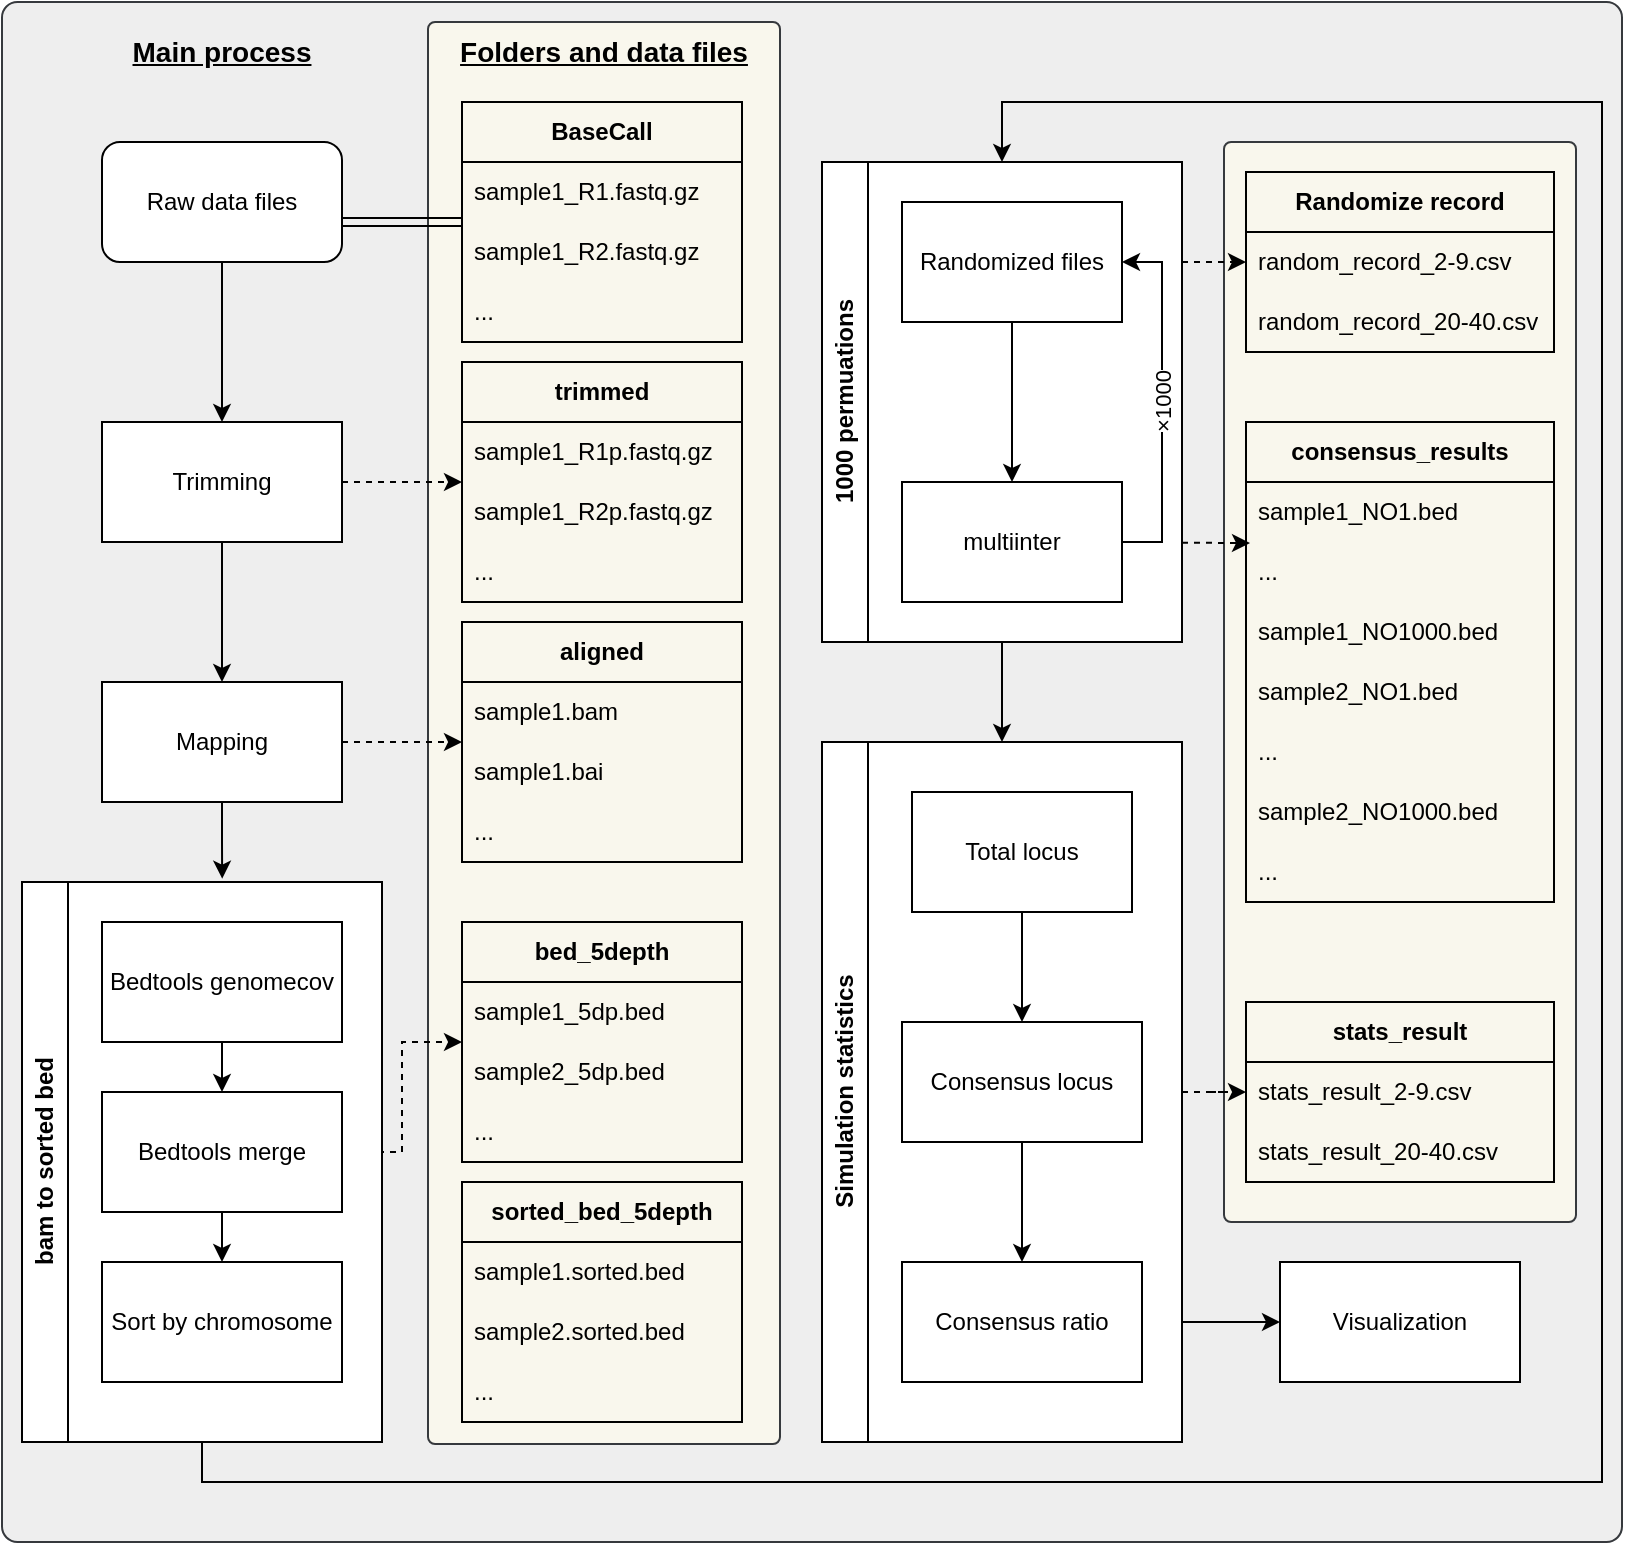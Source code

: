<mxfile version="21.6.1" type="github">
  <diagram id="C5RBs43oDa-KdzZeNtuy" name="Page-1">
    <mxGraphModel dx="1307" dy="827" grid="1" gridSize="10" guides="1" tooltips="1" connect="1" arrows="1" fold="1" page="1" pageScale="1" pageWidth="827" pageHeight="1169" background="none" math="0" shadow="0">
      <root>
        <mxCell id="WIyWlLk6GJQsqaUBKTNV-0" />
        <mxCell id="WIyWlLk6GJQsqaUBKTNV-1" parent="WIyWlLk6GJQsqaUBKTNV-0" />
        <mxCell id="JyEU8DMdAa8NP0480Imh-150" value="&lt;blockquote style=&quot;margin: 0 0 0 40px; border: none; padding: 0px;&quot;&gt;&lt;br&gt;&lt;/blockquote&gt;" style="rounded=1;whiteSpace=wrap;html=1;arcSize=1;fillColor=#eeeeee;strokeColor=#36393d;verticalAlign=top;align=left;fontStyle=1;fontSize=14;" vertex="1" parent="WIyWlLk6GJQsqaUBKTNV-1">
          <mxGeometry x="10" y="10" width="810" height="770" as="geometry" />
        </mxCell>
        <mxCell id="JyEU8DMdAa8NP0480Imh-147" value="&lt;font style=&quot;font-size: 14px;&quot;&gt;&lt;u style=&quot;font-size: 14px;&quot;&gt;Folders and data files&lt;/u&gt;&lt;/font&gt;" style="rounded=1;whiteSpace=wrap;html=1;fillStyle=auto;shadow=0;glass=0;arcSize=2;align=center;horizontal=1;verticalAlign=top;fontStyle=1;fontSize=14;fillOpacity=100;fillColor=#f9f7ed;strokeColor=#36393d;" vertex="1" parent="WIyWlLk6GJQsqaUBKTNV-1">
          <mxGeometry x="223" y="20" width="176" height="711" as="geometry" />
        </mxCell>
        <mxCell id="JyEU8DMdAa8NP0480Imh-148" style="edgeStyle=orthogonalEdgeStyle;rounded=0;orthogonalLoop=1;jettySize=auto;html=1;dashed=1;" edge="1" parent="WIyWlLk6GJQsqaUBKTNV-1" source="JyEU8DMdAa8NP0480Imh-4" target="JyEU8DMdAa8NP0480Imh-57">
          <mxGeometry relative="1" as="geometry" />
        </mxCell>
        <mxCell id="JyEU8DMdAa8NP0480Imh-98" value="bam to sorted bed" style="swimlane;whiteSpace=wrap;html=1;rotation=-90;fillColor=#FFFFFF;swimlaneFillColor=#FFFFFF;" vertex="1" parent="WIyWlLk6GJQsqaUBKTNV-1">
          <mxGeometry x="-30" y="500" width="280" height="180" as="geometry" />
        </mxCell>
        <mxCell id="JyEU8DMdAa8NP0480Imh-132" value="" style="rounded=1;whiteSpace=wrap;html=1;fillColor=#f9f7ed;strokeColor=#36393d;fillStyle=auto;arcSize=2;fillOpacity=100;" vertex="1" parent="WIyWlLk6GJQsqaUBKTNV-1">
          <mxGeometry x="621" y="80" width="176" height="540" as="geometry" />
        </mxCell>
        <mxCell id="JyEU8DMdAa8NP0480Imh-130" value="" style="endArrow=classic;html=1;rounded=0;endFill=1;entryX=0.013;entryY=0.017;entryDx=0;entryDy=0;entryPerimeter=0;dashed=1;" edge="1" parent="WIyWlLk6GJQsqaUBKTNV-1" source="JyEU8DMdAa8NP0480Imh-17" target="JyEU8DMdAa8NP0480Imh-71">
          <mxGeometry width="50" height="50" relative="1" as="geometry">
            <mxPoint x="556" y="350" as="sourcePoint" />
            <mxPoint x="616" y="300" as="targetPoint" />
          </mxGeometry>
        </mxCell>
        <mxCell id="JyEU8DMdAa8NP0480Imh-129" value="" style="endArrow=classic;html=1;rounded=0;exitX=1;exitY=0.5;exitDx=0;exitDy=0;endFill=1;dashed=1;" edge="1" parent="WIyWlLk6GJQsqaUBKTNV-1" source="JyEU8DMdAa8NP0480Imh-7" target="JyEU8DMdAa8NP0480Imh-13">
          <mxGeometry width="50" height="50" relative="1" as="geometry">
            <mxPoint x="606" y="140" as="sourcePoint" />
            <mxPoint x="446" y="370" as="targetPoint" />
          </mxGeometry>
        </mxCell>
        <mxCell id="JyEU8DMdAa8NP0480Imh-86" style="edgeStyle=orthogonalEdgeStyle;rounded=0;orthogonalLoop=1;jettySize=auto;html=1;shape=link;" edge="1" parent="WIyWlLk6GJQsqaUBKTNV-1" source="WIyWlLk6GJQsqaUBKTNV-3" target="JyEU8DMdAa8NP0480Imh-40">
          <mxGeometry relative="1" as="geometry">
            <Array as="points">
              <mxPoint x="200" y="120" />
              <mxPoint x="200" y="120" />
            </Array>
          </mxGeometry>
        </mxCell>
        <mxCell id="JyEU8DMdAa8NP0480Imh-94" style="edgeStyle=orthogonalEdgeStyle;rounded=0;orthogonalLoop=1;jettySize=auto;html=1;entryX=0.5;entryY=0;entryDx=0;entryDy=0;" edge="1" parent="WIyWlLk6GJQsqaUBKTNV-1" source="WIyWlLk6GJQsqaUBKTNV-3" target="JyEU8DMdAa8NP0480Imh-1">
          <mxGeometry relative="1" as="geometry" />
        </mxCell>
        <mxCell id="WIyWlLk6GJQsqaUBKTNV-3" value="Raw data files" style="rounded=1;whiteSpace=wrap;html=1;fontSize=12;glass=0;strokeWidth=1;shadow=0;" parent="WIyWlLk6GJQsqaUBKTNV-1" vertex="1">
          <mxGeometry x="60" y="80" width="120" height="60" as="geometry" />
        </mxCell>
        <mxCell id="JyEU8DMdAa8NP0480Imh-87" style="edgeStyle=orthogonalEdgeStyle;rounded=0;orthogonalLoop=1;jettySize=auto;html=1;dashed=1;" edge="1" parent="WIyWlLk6GJQsqaUBKTNV-1" source="JyEU8DMdAa8NP0480Imh-1" target="JyEU8DMdAa8NP0480Imh-44">
          <mxGeometry relative="1" as="geometry" />
        </mxCell>
        <mxCell id="JyEU8DMdAa8NP0480Imh-93" style="edgeStyle=orthogonalEdgeStyle;rounded=0;orthogonalLoop=1;jettySize=auto;html=1;entryX=0.5;entryY=0;entryDx=0;entryDy=0;" edge="1" parent="WIyWlLk6GJQsqaUBKTNV-1" source="JyEU8DMdAa8NP0480Imh-1" target="JyEU8DMdAa8NP0480Imh-2">
          <mxGeometry relative="1" as="geometry" />
        </mxCell>
        <mxCell id="JyEU8DMdAa8NP0480Imh-1" value="Trimming" style="rounded=0;whiteSpace=wrap;html=1;" vertex="1" parent="WIyWlLk6GJQsqaUBKTNV-1">
          <mxGeometry x="60" y="220" width="120" height="60" as="geometry" />
        </mxCell>
        <mxCell id="JyEU8DMdAa8NP0480Imh-88" style="edgeStyle=orthogonalEdgeStyle;rounded=0;orthogonalLoop=1;jettySize=auto;html=1;dashed=1;" edge="1" parent="WIyWlLk6GJQsqaUBKTNV-1" source="JyEU8DMdAa8NP0480Imh-2" target="JyEU8DMdAa8NP0480Imh-49">
          <mxGeometry relative="1" as="geometry" />
        </mxCell>
        <mxCell id="JyEU8DMdAa8NP0480Imh-143" style="edgeStyle=orthogonalEdgeStyle;rounded=0;orthogonalLoop=1;jettySize=auto;html=1;entryX=1.006;entryY=0.556;entryDx=0;entryDy=0;entryPerimeter=0;" edge="1" parent="WIyWlLk6GJQsqaUBKTNV-1" source="JyEU8DMdAa8NP0480Imh-2" target="JyEU8DMdAa8NP0480Imh-98">
          <mxGeometry relative="1" as="geometry" />
        </mxCell>
        <mxCell id="JyEU8DMdAa8NP0480Imh-2" value="Mapping" style="rounded=0;whiteSpace=wrap;html=1;" vertex="1" parent="WIyWlLk6GJQsqaUBKTNV-1">
          <mxGeometry x="60" y="350" width="120" height="60" as="geometry" />
        </mxCell>
        <mxCell id="JyEU8DMdAa8NP0480Imh-90" style="edgeStyle=orthogonalEdgeStyle;rounded=0;orthogonalLoop=1;jettySize=auto;html=1;entryX=0.5;entryY=0;entryDx=0;entryDy=0;" edge="1" parent="WIyWlLk6GJQsqaUBKTNV-1" source="JyEU8DMdAa8NP0480Imh-3" target="JyEU8DMdAa8NP0480Imh-4">
          <mxGeometry relative="1" as="geometry" />
        </mxCell>
        <mxCell id="JyEU8DMdAa8NP0480Imh-3" value="Bedtools genomecov" style="rounded=0;whiteSpace=wrap;html=1;" vertex="1" parent="WIyWlLk6GJQsqaUBKTNV-1">
          <mxGeometry x="60" y="470" width="120" height="60" as="geometry" />
        </mxCell>
        <mxCell id="JyEU8DMdAa8NP0480Imh-91" style="edgeStyle=orthogonalEdgeStyle;rounded=0;orthogonalLoop=1;jettySize=auto;html=1;entryX=0.5;entryY=0;entryDx=0;entryDy=0;" edge="1" parent="WIyWlLk6GJQsqaUBKTNV-1" source="JyEU8DMdAa8NP0480Imh-4" target="JyEU8DMdAa8NP0480Imh-6">
          <mxGeometry relative="1" as="geometry" />
        </mxCell>
        <mxCell id="JyEU8DMdAa8NP0480Imh-4" value="Bedtools merge" style="rounded=0;whiteSpace=wrap;html=1;" vertex="1" parent="WIyWlLk6GJQsqaUBKTNV-1">
          <mxGeometry x="60" y="555" width="120" height="60" as="geometry" />
        </mxCell>
        <mxCell id="JyEU8DMdAa8NP0480Imh-6" value="Sort by chromosome" style="rounded=0;whiteSpace=wrap;html=1;" vertex="1" parent="WIyWlLk6GJQsqaUBKTNV-1">
          <mxGeometry x="60" y="640" width="120" height="60" as="geometry" />
        </mxCell>
        <mxCell id="JyEU8DMdAa8NP0480Imh-13" value="&lt;b&gt;Randomize record&lt;/b&gt;" style="swimlane;fontStyle=0;childLayout=stackLayout;horizontal=1;startSize=30;horizontalStack=0;resizeParent=1;resizeParentMax=0;resizeLast=0;collapsible=1;marginBottom=0;whiteSpace=wrap;html=1;fillColor=none;" vertex="1" parent="WIyWlLk6GJQsqaUBKTNV-1">
          <mxGeometry x="632" y="95" width="154" height="90" as="geometry" />
        </mxCell>
        <mxCell id="JyEU8DMdAa8NP0480Imh-14" value="random_record_2-9.csv" style="text;strokeColor=none;fillColor=none;align=left;verticalAlign=middle;spacingLeft=4;spacingRight=4;overflow=hidden;points=[[0,0.5],[1,0.5]];portConstraint=eastwest;rotatable=0;whiteSpace=wrap;html=1;" vertex="1" parent="JyEU8DMdAa8NP0480Imh-13">
          <mxGeometry y="30" width="154" height="30" as="geometry" />
        </mxCell>
        <mxCell id="JyEU8DMdAa8NP0480Imh-15" value="random_record_20-40.csv" style="text;strokeColor=none;fillColor=none;align=left;verticalAlign=middle;spacingLeft=4;spacingRight=4;overflow=hidden;points=[[0,0.5],[1,0.5]];portConstraint=eastwest;rotatable=0;whiteSpace=wrap;html=1;" vertex="1" parent="JyEU8DMdAa8NP0480Imh-13">
          <mxGeometry y="60" width="154" height="30" as="geometry" />
        </mxCell>
        <mxCell id="JyEU8DMdAa8NP0480Imh-28" value="&lt;b&gt;stats_result&lt;/b&gt;" style="swimlane;fontStyle=0;childLayout=stackLayout;horizontal=1;startSize=30;horizontalStack=0;resizeParent=1;resizeParentMax=0;resizeLast=0;collapsible=1;marginBottom=0;whiteSpace=wrap;html=1;fillColor=none;" vertex="1" parent="WIyWlLk6GJQsqaUBKTNV-1">
          <mxGeometry x="632" y="510" width="154" height="90" as="geometry" />
        </mxCell>
        <mxCell id="JyEU8DMdAa8NP0480Imh-29" value="stats_result_2-9.csv" style="text;strokeColor=none;fillColor=none;align=left;verticalAlign=middle;spacingLeft=4;spacingRight=4;overflow=hidden;points=[[0,0.5],[1,0.5]];portConstraint=eastwest;rotatable=0;whiteSpace=wrap;html=1;" vertex="1" parent="JyEU8DMdAa8NP0480Imh-28">
          <mxGeometry y="30" width="154" height="30" as="geometry" />
        </mxCell>
        <mxCell id="JyEU8DMdAa8NP0480Imh-30" value="stats_result_20-40.csv" style="text;strokeColor=none;fillColor=none;align=left;verticalAlign=middle;spacingLeft=4;spacingRight=4;overflow=hidden;points=[[0,0.5],[1,0.5]];portConstraint=eastwest;rotatable=0;whiteSpace=wrap;html=1;" vertex="1" parent="JyEU8DMdAa8NP0480Imh-28">
          <mxGeometry y="60" width="154" height="30" as="geometry" />
        </mxCell>
        <mxCell id="JyEU8DMdAa8NP0480Imh-40" value="&lt;b&gt;BaseCall&lt;/b&gt;" style="swimlane;fontStyle=0;childLayout=stackLayout;horizontal=1;startSize=30;horizontalStack=0;resizeParent=1;resizeParentMax=0;resizeLast=0;collapsible=1;marginBottom=0;whiteSpace=wrap;html=1;fillColor=none;" vertex="1" parent="WIyWlLk6GJQsqaUBKTNV-1">
          <mxGeometry x="240" y="60" width="140" height="120" as="geometry" />
        </mxCell>
        <mxCell id="JyEU8DMdAa8NP0480Imh-41" value="sample1_R1.fastq.gz" style="text;strokeColor=none;fillColor=none;align=left;verticalAlign=middle;spacingLeft=4;spacingRight=4;overflow=hidden;points=[[0,0.5],[1,0.5]];portConstraint=eastwest;rotatable=0;whiteSpace=wrap;html=1;" vertex="1" parent="JyEU8DMdAa8NP0480Imh-40">
          <mxGeometry y="30" width="140" height="30" as="geometry" />
        </mxCell>
        <mxCell id="JyEU8DMdAa8NP0480Imh-42" value="sample1_R2.fastq.gz" style="text;strokeColor=none;fillColor=none;align=left;verticalAlign=middle;spacingLeft=4;spacingRight=4;overflow=hidden;points=[[0,0.5],[1,0.5]];portConstraint=eastwest;rotatable=0;whiteSpace=wrap;html=1;" vertex="1" parent="JyEU8DMdAa8NP0480Imh-40">
          <mxGeometry y="60" width="140" height="30" as="geometry" />
        </mxCell>
        <mxCell id="JyEU8DMdAa8NP0480Imh-43" value="..." style="text;strokeColor=none;fillColor=none;align=left;verticalAlign=middle;spacingLeft=4;spacingRight=4;overflow=hidden;points=[[0,0.5],[1,0.5]];portConstraint=eastwest;rotatable=0;whiteSpace=wrap;html=1;" vertex="1" parent="JyEU8DMdAa8NP0480Imh-40">
          <mxGeometry y="90" width="140" height="30" as="geometry" />
        </mxCell>
        <mxCell id="JyEU8DMdAa8NP0480Imh-44" value="&lt;b&gt;trimmed&lt;/b&gt;" style="swimlane;fontStyle=0;childLayout=stackLayout;horizontal=1;startSize=30;horizontalStack=0;resizeParent=1;resizeParentMax=0;resizeLast=0;collapsible=1;marginBottom=0;whiteSpace=wrap;html=1;fillColor=none;" vertex="1" parent="WIyWlLk6GJQsqaUBKTNV-1">
          <mxGeometry x="240" y="190" width="140" height="120" as="geometry" />
        </mxCell>
        <mxCell id="JyEU8DMdAa8NP0480Imh-45" value="sample1_R1p.fastq.gz" style="text;strokeColor=none;fillColor=none;align=left;verticalAlign=middle;spacingLeft=4;spacingRight=4;overflow=hidden;points=[[0,0.5],[1,0.5]];portConstraint=eastwest;rotatable=0;whiteSpace=wrap;html=1;" vertex="1" parent="JyEU8DMdAa8NP0480Imh-44">
          <mxGeometry y="30" width="140" height="30" as="geometry" />
        </mxCell>
        <mxCell id="JyEU8DMdAa8NP0480Imh-46" value="sample1_R2p.fastq.gz" style="text;strokeColor=none;fillColor=none;align=left;verticalAlign=middle;spacingLeft=4;spacingRight=4;overflow=hidden;points=[[0,0.5],[1,0.5]];portConstraint=eastwest;rotatable=0;whiteSpace=wrap;html=1;" vertex="1" parent="JyEU8DMdAa8NP0480Imh-44">
          <mxGeometry y="60" width="140" height="30" as="geometry" />
        </mxCell>
        <mxCell id="JyEU8DMdAa8NP0480Imh-47" value="..." style="text;strokeColor=none;fillColor=none;align=left;verticalAlign=middle;spacingLeft=4;spacingRight=4;overflow=hidden;points=[[0,0.5],[1,0.5]];portConstraint=eastwest;rotatable=0;whiteSpace=wrap;html=1;" vertex="1" parent="JyEU8DMdAa8NP0480Imh-44">
          <mxGeometry y="90" width="140" height="30" as="geometry" />
        </mxCell>
        <mxCell id="JyEU8DMdAa8NP0480Imh-49" value="&lt;b&gt;aligned&lt;/b&gt;" style="swimlane;fontStyle=0;childLayout=stackLayout;horizontal=1;startSize=30;horizontalStack=0;resizeParent=1;resizeParentMax=0;resizeLast=0;collapsible=1;marginBottom=0;whiteSpace=wrap;html=1;fillColor=none;" vertex="1" parent="WIyWlLk6GJQsqaUBKTNV-1">
          <mxGeometry x="240" y="320" width="140" height="120" as="geometry">
            <mxRectangle x="240" y="320" width="80" height="30" as="alternateBounds" />
          </mxGeometry>
        </mxCell>
        <mxCell id="JyEU8DMdAa8NP0480Imh-50" value="sample1.bam" style="text;strokeColor=none;fillColor=none;align=left;verticalAlign=middle;spacingLeft=4;spacingRight=4;overflow=hidden;points=[[0,0.5],[1,0.5]];portConstraint=eastwest;rotatable=0;whiteSpace=wrap;html=1;" vertex="1" parent="JyEU8DMdAa8NP0480Imh-49">
          <mxGeometry y="30" width="140" height="30" as="geometry" />
        </mxCell>
        <mxCell id="JyEU8DMdAa8NP0480Imh-51" value="sample1.bai" style="text;strokeColor=none;fillColor=none;align=left;verticalAlign=middle;spacingLeft=4;spacingRight=4;overflow=hidden;points=[[0,0.5],[1,0.5]];portConstraint=eastwest;rotatable=0;whiteSpace=wrap;html=1;" vertex="1" parent="JyEU8DMdAa8NP0480Imh-49">
          <mxGeometry y="60" width="140" height="30" as="geometry" />
        </mxCell>
        <mxCell id="JyEU8DMdAa8NP0480Imh-52" value="..." style="text;strokeColor=none;fillColor=none;align=left;verticalAlign=middle;spacingLeft=4;spacingRight=4;overflow=hidden;points=[[0,0.5],[1,0.5]];portConstraint=eastwest;rotatable=0;whiteSpace=wrap;html=1;" vertex="1" parent="JyEU8DMdAa8NP0480Imh-49">
          <mxGeometry y="90" width="140" height="30" as="geometry" />
        </mxCell>
        <mxCell id="JyEU8DMdAa8NP0480Imh-57" value="&lt;b&gt;bed_5depth&lt;/b&gt;" style="swimlane;fontStyle=0;childLayout=stackLayout;horizontal=1;startSize=30;horizontalStack=0;resizeParent=1;resizeParentMax=0;resizeLast=0;collapsible=1;marginBottom=0;whiteSpace=wrap;html=1;fillColor=none;" vertex="1" parent="WIyWlLk6GJQsqaUBKTNV-1">
          <mxGeometry x="240" y="470" width="140" height="120" as="geometry">
            <mxRectangle x="240" y="320" width="80" height="30" as="alternateBounds" />
          </mxGeometry>
        </mxCell>
        <mxCell id="JyEU8DMdAa8NP0480Imh-58" value="sample1_5dp.bed" style="text;strokeColor=none;fillColor=none;align=left;verticalAlign=middle;spacingLeft=4;spacingRight=4;overflow=hidden;points=[[0,0.5],[1,0.5]];portConstraint=eastwest;rotatable=0;whiteSpace=wrap;html=1;" vertex="1" parent="JyEU8DMdAa8NP0480Imh-57">
          <mxGeometry y="30" width="140" height="30" as="geometry" />
        </mxCell>
        <mxCell id="JyEU8DMdAa8NP0480Imh-60" value="sample2_5dp.bed" style="text;strokeColor=none;fillColor=none;align=left;verticalAlign=middle;spacingLeft=4;spacingRight=4;overflow=hidden;points=[[0,0.5],[1,0.5]];portConstraint=eastwest;rotatable=0;whiteSpace=wrap;html=1;" vertex="1" parent="JyEU8DMdAa8NP0480Imh-57">
          <mxGeometry y="60" width="140" height="30" as="geometry" />
        </mxCell>
        <mxCell id="JyEU8DMdAa8NP0480Imh-66" value="..." style="text;strokeColor=none;fillColor=none;align=left;verticalAlign=middle;spacingLeft=4;spacingRight=4;overflow=hidden;points=[[0,0.5],[1,0.5]];portConstraint=eastwest;rotatable=0;whiteSpace=wrap;html=1;" vertex="1" parent="JyEU8DMdAa8NP0480Imh-57">
          <mxGeometry y="90" width="140" height="30" as="geometry" />
        </mxCell>
        <mxCell id="JyEU8DMdAa8NP0480Imh-61" value="&lt;b&gt;sorted_bed_5depth&lt;/b&gt;" style="swimlane;fontStyle=0;childLayout=stackLayout;horizontal=1;startSize=30;horizontalStack=0;resizeParent=1;resizeParentMax=0;resizeLast=0;collapsible=1;marginBottom=0;whiteSpace=wrap;html=1;fillColor=none;" vertex="1" parent="WIyWlLk6GJQsqaUBKTNV-1">
          <mxGeometry x="240" y="600" width="140" height="120" as="geometry">
            <mxRectangle x="240" y="320" width="80" height="30" as="alternateBounds" />
          </mxGeometry>
        </mxCell>
        <mxCell id="JyEU8DMdAa8NP0480Imh-62" value="sample1.sorted.bed" style="text;strokeColor=none;fillColor=none;align=left;verticalAlign=middle;spacingLeft=4;spacingRight=4;overflow=hidden;points=[[0,0.5],[1,0.5]];portConstraint=eastwest;rotatable=0;whiteSpace=wrap;html=1;" vertex="1" parent="JyEU8DMdAa8NP0480Imh-61">
          <mxGeometry y="30" width="140" height="30" as="geometry" />
        </mxCell>
        <mxCell id="JyEU8DMdAa8NP0480Imh-63" value="sample2.sorted.bed" style="text;strokeColor=none;fillColor=none;align=left;verticalAlign=middle;spacingLeft=4;spacingRight=4;overflow=hidden;points=[[0,0.5],[1,0.5]];portConstraint=eastwest;rotatable=0;whiteSpace=wrap;html=1;" vertex="1" parent="JyEU8DMdAa8NP0480Imh-61">
          <mxGeometry y="60" width="140" height="30" as="geometry" />
        </mxCell>
        <mxCell id="JyEU8DMdAa8NP0480Imh-67" value="..." style="text;strokeColor=none;fillColor=none;align=left;verticalAlign=middle;spacingLeft=4;spacingRight=4;overflow=hidden;points=[[0,0.5],[1,0.5]];portConstraint=eastwest;rotatable=0;whiteSpace=wrap;html=1;" vertex="1" parent="JyEU8DMdAa8NP0480Imh-61">
          <mxGeometry y="90" width="140" height="30" as="geometry" />
        </mxCell>
        <mxCell id="JyEU8DMdAa8NP0480Imh-69" value="&lt;b&gt;consensus_results&lt;/b&gt;" style="swimlane;fontStyle=0;childLayout=stackLayout;horizontal=1;startSize=30;horizontalStack=0;resizeParent=1;resizeParentMax=0;resizeLast=0;collapsible=1;marginBottom=0;whiteSpace=wrap;html=1;fillColor=none;" vertex="1" parent="WIyWlLk6GJQsqaUBKTNV-1">
          <mxGeometry x="632" y="220" width="154" height="240" as="geometry" />
        </mxCell>
        <mxCell id="JyEU8DMdAa8NP0480Imh-70" value="sample1_NO1.bed" style="text;strokeColor=none;fillColor=none;align=left;verticalAlign=middle;spacingLeft=4;spacingRight=4;overflow=hidden;points=[[0,0.5],[1,0.5]];portConstraint=eastwest;rotatable=0;whiteSpace=wrap;html=1;" vertex="1" parent="JyEU8DMdAa8NP0480Imh-69">
          <mxGeometry y="30" width="154" height="30" as="geometry" />
        </mxCell>
        <mxCell id="JyEU8DMdAa8NP0480Imh-71" value="..." style="text;strokeColor=none;fillColor=none;align=left;verticalAlign=middle;spacingLeft=4;spacingRight=4;overflow=hidden;points=[[0,0.5],[1,0.5]];portConstraint=eastwest;rotatable=0;whiteSpace=wrap;html=1;" vertex="1" parent="JyEU8DMdAa8NP0480Imh-69">
          <mxGeometry y="60" width="154" height="30" as="geometry" />
        </mxCell>
        <mxCell id="JyEU8DMdAa8NP0480Imh-72" value="sample1_NO1000.bed" style="text;strokeColor=none;fillColor=none;align=left;verticalAlign=middle;spacingLeft=4;spacingRight=4;overflow=hidden;points=[[0,0.5],[1,0.5]];portConstraint=eastwest;rotatable=0;whiteSpace=wrap;html=1;" vertex="1" parent="JyEU8DMdAa8NP0480Imh-69">
          <mxGeometry y="90" width="154" height="30" as="geometry" />
        </mxCell>
        <mxCell id="JyEU8DMdAa8NP0480Imh-123" value="sample2_NO1.bed" style="text;strokeColor=none;fillColor=none;align=left;verticalAlign=middle;spacingLeft=4;spacingRight=4;overflow=hidden;points=[[0,0.5],[1,0.5]];portConstraint=eastwest;rotatable=0;whiteSpace=wrap;html=1;" vertex="1" parent="JyEU8DMdAa8NP0480Imh-69">
          <mxGeometry y="120" width="154" height="30" as="geometry" />
        </mxCell>
        <mxCell id="JyEU8DMdAa8NP0480Imh-124" value="..." style="text;strokeColor=none;fillColor=none;align=left;verticalAlign=middle;spacingLeft=4;spacingRight=4;overflow=hidden;points=[[0,0.5],[1,0.5]];portConstraint=eastwest;rotatable=0;whiteSpace=wrap;html=1;" vertex="1" parent="JyEU8DMdAa8NP0480Imh-69">
          <mxGeometry y="150" width="154" height="30" as="geometry" />
        </mxCell>
        <mxCell id="JyEU8DMdAa8NP0480Imh-126" value="sample2_NO1000.bed" style="text;strokeColor=none;fillColor=none;align=left;verticalAlign=middle;spacingLeft=4;spacingRight=4;overflow=hidden;points=[[0,0.5],[1,0.5]];portConstraint=eastwest;rotatable=0;whiteSpace=wrap;html=1;" vertex="1" parent="JyEU8DMdAa8NP0480Imh-69">
          <mxGeometry y="180" width="154" height="30" as="geometry" />
        </mxCell>
        <mxCell id="JyEU8DMdAa8NP0480Imh-125" value="..." style="text;strokeColor=none;fillColor=none;align=left;verticalAlign=middle;spacingLeft=4;spacingRight=4;overflow=hidden;points=[[0,0.5],[1,0.5]];portConstraint=eastwest;rotatable=0;whiteSpace=wrap;html=1;" vertex="1" parent="JyEU8DMdAa8NP0480Imh-69">
          <mxGeometry y="210" width="154" height="30" as="geometry" />
        </mxCell>
        <mxCell id="JyEU8DMdAa8NP0480Imh-146" style="edgeStyle=orthogonalEdgeStyle;rounded=0;orthogonalLoop=1;jettySize=auto;html=1;entryX=0.5;entryY=0;entryDx=0;entryDy=0;" edge="1" parent="WIyWlLk6GJQsqaUBKTNV-1" source="JyEU8DMdAa8NP0480Imh-98" target="JyEU8DMdAa8NP0480Imh-109">
          <mxGeometry relative="1" as="geometry">
            <Array as="points">
              <mxPoint x="110" y="750" />
              <mxPoint x="810" y="750" />
              <mxPoint x="810" y="60" />
              <mxPoint x="510" y="60" />
            </Array>
          </mxGeometry>
        </mxCell>
        <mxCell id="JyEU8DMdAa8NP0480Imh-144" style="edgeStyle=orthogonalEdgeStyle;rounded=0;orthogonalLoop=1;jettySize=auto;html=1;entryX=0.5;entryY=0;entryDx=0;entryDy=0;" edge="1" parent="WIyWlLk6GJQsqaUBKTNV-1" source="JyEU8DMdAa8NP0480Imh-109" target="JyEU8DMdAa8NP0480Imh-115">
          <mxGeometry relative="1" as="geometry" />
        </mxCell>
        <mxCell id="JyEU8DMdAa8NP0480Imh-109" value="1000 permuations" style="swimlane;horizontal=0;whiteSpace=wrap;html=1;fillColor=#FFFFFF;gradientColor=none;swimlaneFillColor=#FFFFFF;" vertex="1" parent="WIyWlLk6GJQsqaUBKTNV-1">
          <mxGeometry x="420" y="90" width="180" height="240" as="geometry" />
        </mxCell>
        <mxCell id="JyEU8DMdAa8NP0480Imh-117" style="edgeStyle=orthogonalEdgeStyle;rounded=0;orthogonalLoop=1;jettySize=auto;html=1;dashed=1;" edge="1" parent="WIyWlLk6GJQsqaUBKTNV-1" source="JyEU8DMdAa8NP0480Imh-115" target="JyEU8DMdAa8NP0480Imh-28">
          <mxGeometry relative="1" as="geometry" />
        </mxCell>
        <mxCell id="JyEU8DMdAa8NP0480Imh-154" style="edgeStyle=orthogonalEdgeStyle;rounded=0;orthogonalLoop=1;jettySize=auto;html=1;entryX=0;entryY=0.5;entryDx=0;entryDy=0;" edge="1" parent="WIyWlLk6GJQsqaUBKTNV-1" source="JyEU8DMdAa8NP0480Imh-115" target="JyEU8DMdAa8NP0480Imh-153">
          <mxGeometry relative="1" as="geometry">
            <Array as="points">
              <mxPoint x="610" y="670" />
              <mxPoint x="610" y="670" />
            </Array>
          </mxGeometry>
        </mxCell>
        <mxCell id="JyEU8DMdAa8NP0480Imh-115" value="Simulation statistics" style="swimlane;horizontal=0;whiteSpace=wrap;html=1;labelBorderColor=none;labelBackgroundColor=#FFFFFF;swimlaneFillColor=#FFFFFF;" vertex="1" parent="WIyWlLk6GJQsqaUBKTNV-1">
          <mxGeometry x="420" y="380" width="180" height="350" as="geometry" />
        </mxCell>
        <mxCell id="JyEU8DMdAa8NP0480Imh-19" value="Total locus" style="whiteSpace=wrap;html=1;rounded=0;" vertex="1" parent="JyEU8DMdAa8NP0480Imh-115">
          <mxGeometry x="45" y="25" width="110" height="60" as="geometry" />
        </mxCell>
        <mxCell id="JyEU8DMdAa8NP0480Imh-25" value="Consensus locus" style="whiteSpace=wrap;html=1;rounded=0;" vertex="1" parent="JyEU8DMdAa8NP0480Imh-115">
          <mxGeometry x="40" y="140" width="120" height="60" as="geometry" />
        </mxCell>
        <mxCell id="JyEU8DMdAa8NP0480Imh-26" value="" style="edgeStyle=orthogonalEdgeStyle;rounded=0;orthogonalLoop=1;jettySize=auto;html=1;" edge="1" parent="JyEU8DMdAa8NP0480Imh-115" source="JyEU8DMdAa8NP0480Imh-19" target="JyEU8DMdAa8NP0480Imh-25">
          <mxGeometry relative="1" as="geometry" />
        </mxCell>
        <mxCell id="JyEU8DMdAa8NP0480Imh-73" value="Consensus ratio" style="rounded=0;whiteSpace=wrap;html=1;" vertex="1" parent="JyEU8DMdAa8NP0480Imh-115">
          <mxGeometry x="40" y="260" width="120" height="60" as="geometry" />
        </mxCell>
        <mxCell id="JyEU8DMdAa8NP0480Imh-74" value="" style="edgeStyle=orthogonalEdgeStyle;rounded=0;orthogonalLoop=1;jettySize=auto;html=1;" edge="1" parent="JyEU8DMdAa8NP0480Imh-115" source="JyEU8DMdAa8NP0480Imh-25" target="JyEU8DMdAa8NP0480Imh-73">
          <mxGeometry relative="1" as="geometry" />
        </mxCell>
        <mxCell id="JyEU8DMdAa8NP0480Imh-18" value="" style="edgeStyle=orthogonalEdgeStyle;rounded=0;orthogonalLoop=1;jettySize=auto;html=1;" edge="1" parent="WIyWlLk6GJQsqaUBKTNV-1" source="JyEU8DMdAa8NP0480Imh-7" target="JyEU8DMdAa8NP0480Imh-17">
          <mxGeometry relative="1" as="geometry" />
        </mxCell>
        <mxCell id="JyEU8DMdAa8NP0480Imh-7" value="Randomized files" style="rounded=0;whiteSpace=wrap;html=1;" vertex="1" parent="WIyWlLk6GJQsqaUBKTNV-1">
          <mxGeometry x="460" y="110" width="110" height="60" as="geometry" />
        </mxCell>
        <mxCell id="JyEU8DMdAa8NP0480Imh-17" value="multiinter" style="whiteSpace=wrap;html=1;rounded=0;" vertex="1" parent="WIyWlLk6GJQsqaUBKTNV-1">
          <mxGeometry x="460" y="250" width="110" height="60" as="geometry" />
        </mxCell>
        <mxCell id="JyEU8DMdAa8NP0480Imh-113" value="" style="endArrow=classic;html=1;rounded=0;exitX=1;exitY=0.5;exitDx=0;exitDy=0;entryX=1;entryY=0.5;entryDx=0;entryDy=0;" edge="1" parent="WIyWlLk6GJQsqaUBKTNV-1" source="JyEU8DMdAa8NP0480Imh-17" target="JyEU8DMdAa8NP0480Imh-7">
          <mxGeometry relative="1" as="geometry">
            <mxPoint x="440" y="370" as="sourcePoint" />
            <mxPoint x="540" y="370" as="targetPoint" />
            <Array as="points">
              <mxPoint x="590" y="280" />
              <mxPoint x="590" y="140" />
            </Array>
          </mxGeometry>
        </mxCell>
        <mxCell id="JyEU8DMdAa8NP0480Imh-114" value="×1000" style="edgeLabel;resizable=0;html=1;align=center;verticalAlign=middle;horizontal=0;" connectable="0" vertex="1" parent="JyEU8DMdAa8NP0480Imh-113">
          <mxGeometry relative="1" as="geometry" />
        </mxCell>
        <mxCell id="JyEU8DMdAa8NP0480Imh-151" value="Main process" style="text;html=1;strokeColor=none;fillColor=none;align=center;verticalAlign=middle;whiteSpace=wrap;rounded=0;fontSize=14;fontStyle=5" vertex="1" parent="WIyWlLk6GJQsqaUBKTNV-1">
          <mxGeometry x="70" y="20" width="100" height="30" as="geometry" />
        </mxCell>
        <mxCell id="JyEU8DMdAa8NP0480Imh-153" value="Visualization" style="rounded=0;whiteSpace=wrap;html=1;" vertex="1" parent="WIyWlLk6GJQsqaUBKTNV-1">
          <mxGeometry x="649" y="640" width="120" height="60" as="geometry" />
        </mxCell>
      </root>
    </mxGraphModel>
  </diagram>
</mxfile>
